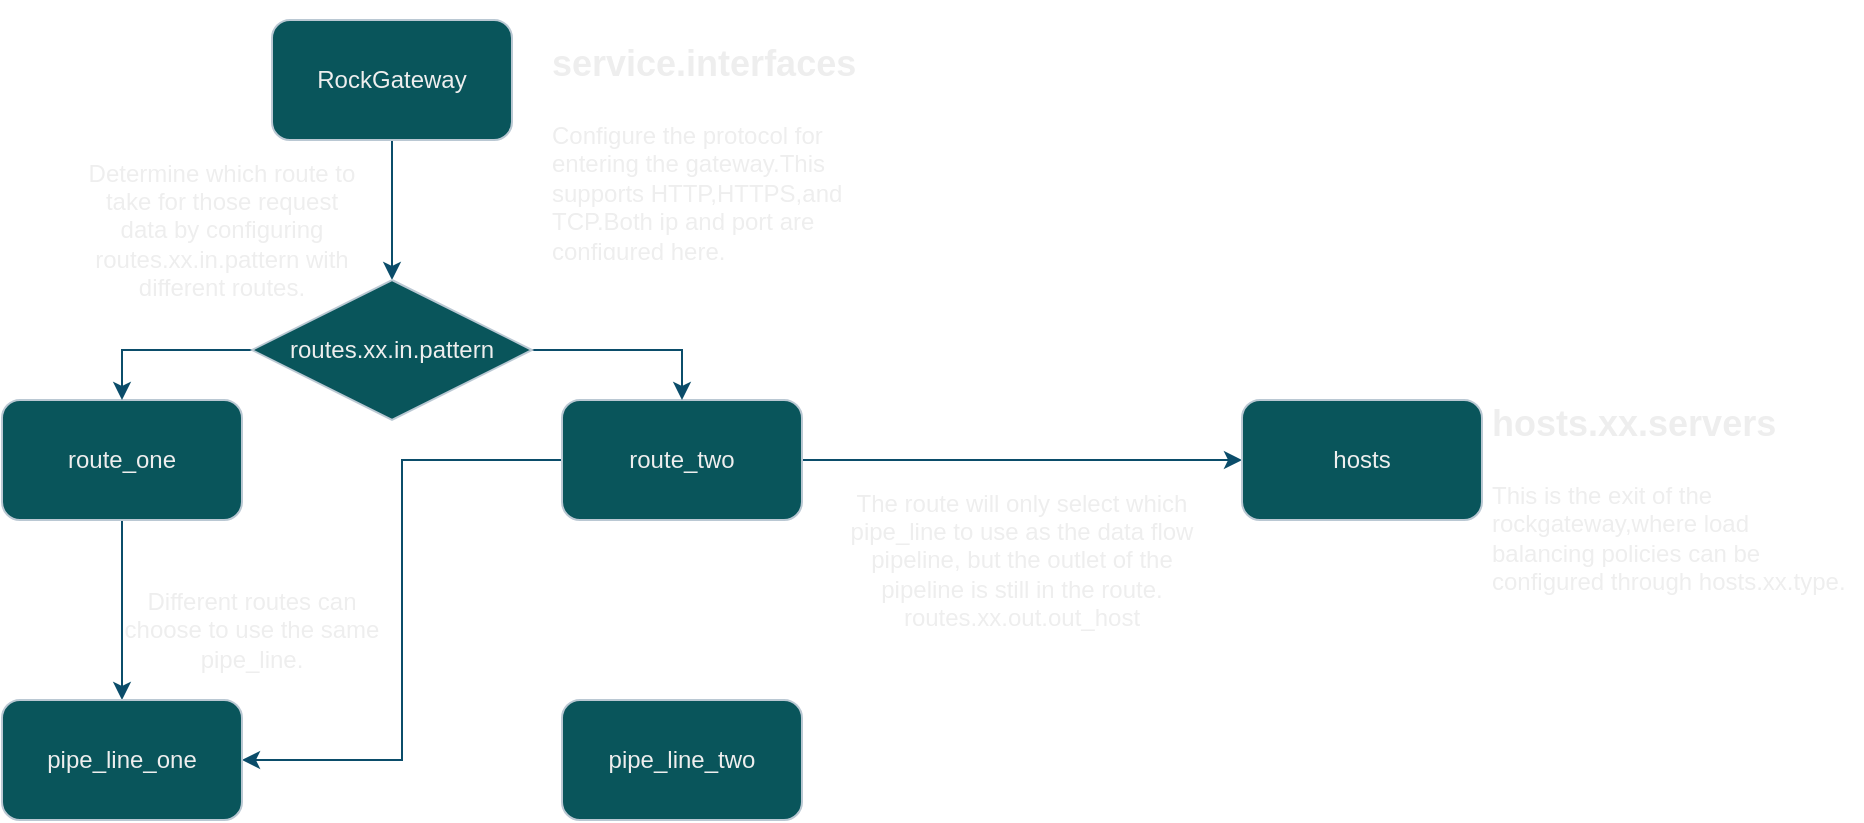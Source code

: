 <mxfile version="24.0.4" type="device">
  <diagram name="1" id="it9HISIvgcf41gyp9SlQ">
    <mxGraphModel dx="1194" dy="759" grid="1" gridSize="10" guides="1" tooltips="1" connect="1" arrows="1" fold="1" page="1" pageScale="1" pageWidth="3300" pageHeight="4681" math="0" shadow="0">
      <root>
        <mxCell id="0" />
        <mxCell id="1" parent="0" />
        <mxCell id="RU8gNQ6vn65HF9KdUb3n-8" value="" style="edgeStyle=orthogonalEdgeStyle;rounded=0;orthogonalLoop=1;jettySize=auto;html=1;labelBackgroundColor=none;strokeColor=#0B4D6A;fontColor=default;" parent="1" source="RU8gNQ6vn65HF9KdUb3n-1" target="RU8gNQ6vn65HF9KdUb3n-7" edge="1">
          <mxGeometry relative="1" as="geometry" />
        </mxCell>
        <mxCell id="RU8gNQ6vn65HF9KdUb3n-1" value="RockGateway" style="rounded=1;whiteSpace=wrap;html=1;labelBackgroundColor=none;fillColor=#09555B;strokeColor=#BAC8D3;fontColor=#EEEEEE;" parent="1" vertex="1">
          <mxGeometry x="315" y="150" width="120" height="60" as="geometry" />
        </mxCell>
        <mxCell id="RU8gNQ6vn65HF9KdUb3n-2" value="&lt;h1&gt;&lt;font style=&quot;font-size: 18px;&quot;&gt;service.interfaces&lt;/font&gt;&lt;/h1&gt;&lt;p&gt;Configure the protocol for entering the gateway.This supports HTTP,HTTPS,and TCP.Both ip and port are configured here.&lt;/p&gt;" style="text;html=1;strokeColor=none;fillColor=none;spacing=5;spacingTop=-20;whiteSpace=wrap;overflow=hidden;rounded=0;labelBackgroundColor=none;fontColor=#EEEEEE;" parent="1" vertex="1">
          <mxGeometry x="450" y="150" width="190" height="120" as="geometry" />
        </mxCell>
        <mxCell id="RU8gNQ6vn65HF9KdUb3n-14" value="" style="edgeStyle=orthogonalEdgeStyle;rounded=0;orthogonalLoop=1;jettySize=auto;html=1;labelBackgroundColor=none;strokeColor=#0B4D6A;fontColor=default;" parent="1" source="RU8gNQ6vn65HF9KdUb3n-4" target="RU8gNQ6vn65HF9KdUb3n-12" edge="1">
          <mxGeometry relative="1" as="geometry" />
        </mxCell>
        <mxCell id="RU8gNQ6vn65HF9KdUb3n-4" value="route_one" style="rounded=1;whiteSpace=wrap;html=1;labelBackgroundColor=none;fillColor=#09555B;strokeColor=#BAC8D3;fontColor=#EEEEEE;" parent="1" vertex="1">
          <mxGeometry x="180" y="340" width="120" height="60" as="geometry" />
        </mxCell>
        <mxCell id="RU8gNQ6vn65HF9KdUb3n-15" value="" style="edgeStyle=orthogonalEdgeStyle;rounded=0;orthogonalLoop=1;jettySize=auto;html=1;entryX=1;entryY=0.5;entryDx=0;entryDy=0;labelBackgroundColor=none;strokeColor=#0B4D6A;fontColor=default;" parent="1" source="RU8gNQ6vn65HF9KdUb3n-5" target="RU8gNQ6vn65HF9KdUb3n-12" edge="1">
          <mxGeometry relative="1" as="geometry" />
        </mxCell>
        <mxCell id="RU8gNQ6vn65HF9KdUb3n-19" value="" style="edgeStyle=orthogonalEdgeStyle;rounded=0;orthogonalLoop=1;jettySize=auto;html=1;labelBackgroundColor=none;strokeColor=#0B4D6A;fontColor=default;" parent="1" source="RU8gNQ6vn65HF9KdUb3n-5" target="RU8gNQ6vn65HF9KdUb3n-17" edge="1">
          <mxGeometry relative="1" as="geometry" />
        </mxCell>
        <mxCell id="RU8gNQ6vn65HF9KdUb3n-5" value="route_two" style="rounded=1;whiteSpace=wrap;html=1;labelBackgroundColor=none;fillColor=#09555B;strokeColor=#BAC8D3;fontColor=#EEEEEE;" parent="1" vertex="1">
          <mxGeometry x="460" y="340" width="120" height="60" as="geometry" />
        </mxCell>
        <mxCell id="RU8gNQ6vn65HF9KdUb3n-9" value="" style="edgeStyle=orthogonalEdgeStyle;rounded=0;orthogonalLoop=1;jettySize=auto;html=1;entryX=0.5;entryY=0;entryDx=0;entryDy=0;labelBackgroundColor=none;strokeColor=#0B4D6A;fontColor=default;" parent="1" source="RU8gNQ6vn65HF9KdUb3n-7" target="RU8gNQ6vn65HF9KdUb3n-4" edge="1">
          <mxGeometry relative="1" as="geometry" />
        </mxCell>
        <mxCell id="RU8gNQ6vn65HF9KdUb3n-10" value="" style="edgeStyle=orthogonalEdgeStyle;rounded=0;orthogonalLoop=1;jettySize=auto;html=1;entryX=0.5;entryY=0;entryDx=0;entryDy=0;labelBackgroundColor=none;strokeColor=#0B4D6A;fontColor=default;" parent="1" source="RU8gNQ6vn65HF9KdUb3n-7" target="RU8gNQ6vn65HF9KdUb3n-5" edge="1">
          <mxGeometry relative="1" as="geometry" />
        </mxCell>
        <mxCell id="RU8gNQ6vn65HF9KdUb3n-7" value="routes.xx.in.pattern" style="rhombus;whiteSpace=wrap;html=1;labelBackgroundColor=none;fillColor=#09555B;strokeColor=#BAC8D3;fontColor=#EEEEEE;" parent="1" vertex="1">
          <mxGeometry x="305" y="280" width="140" height="70" as="geometry" />
        </mxCell>
        <mxCell id="RU8gNQ6vn65HF9KdUb3n-11" value="Determine which route to take for those request data by configuring routes.xx.in.pattern with different routes." style="text;html=1;strokeColor=none;fillColor=none;align=center;verticalAlign=middle;whiteSpace=wrap;rounded=0;labelBackgroundColor=none;fontColor=#EEEEEE;" parent="1" vertex="1">
          <mxGeometry x="220" y="220" width="140" height="70" as="geometry" />
        </mxCell>
        <mxCell id="RU8gNQ6vn65HF9KdUb3n-12" value="pipe_line_one" style="rounded=1;whiteSpace=wrap;html=1;labelBackgroundColor=none;fillColor=#09555B;strokeColor=#BAC8D3;fontColor=#EEEEEE;" parent="1" vertex="1">
          <mxGeometry x="180" y="490" width="120" height="60" as="geometry" />
        </mxCell>
        <mxCell id="RU8gNQ6vn65HF9KdUb3n-13" value="pipe_line_two" style="rounded=1;whiteSpace=wrap;html=1;labelBackgroundColor=none;fillColor=#09555B;strokeColor=#BAC8D3;fontColor=#EEEEEE;" parent="1" vertex="1">
          <mxGeometry x="460" y="490" width="120" height="60" as="geometry" />
        </mxCell>
        <mxCell id="RU8gNQ6vn65HF9KdUb3n-16" value="Different routes can choose to use the same pipe_line." style="text;html=1;strokeColor=none;fillColor=none;align=center;verticalAlign=middle;whiteSpace=wrap;rounded=0;labelBackgroundColor=none;fontColor=#EEEEEE;" parent="1" vertex="1">
          <mxGeometry x="240" y="430" width="130" height="50" as="geometry" />
        </mxCell>
        <mxCell id="RU8gNQ6vn65HF9KdUb3n-17" value="hosts" style="rounded=1;whiteSpace=wrap;html=1;labelBackgroundColor=none;fillColor=#09555B;strokeColor=#BAC8D3;fontColor=#EEEEEE;" parent="1" vertex="1">
          <mxGeometry x="800" y="340" width="120" height="60" as="geometry" />
        </mxCell>
        <mxCell id="RU8gNQ6vn65HF9KdUb3n-18" value="&lt;h1&gt;&lt;font style=&quot;font-size: 18px;&quot;&gt;hosts.xx.servers&lt;/font&gt;&lt;/h1&gt;&lt;p&gt;This is the exit of the rockgateway,where load balancing policies can be configured through hosts.xx.type.&lt;/p&gt;" style="text;html=1;strokeColor=none;fillColor=none;spacing=5;spacingTop=-20;whiteSpace=wrap;overflow=hidden;rounded=0;labelBackgroundColor=none;fontColor=#EEEEEE;" parent="1" vertex="1">
          <mxGeometry x="920" y="330" width="190" height="120" as="geometry" />
        </mxCell>
        <mxCell id="RU8gNQ6vn65HF9KdUb3n-20" value="The route will only select which pipe_line to use as the data flow pipeline, but the outlet of the pipeline is still in the route. routes.xx.out.out_host" style="text;html=1;strokeColor=none;fillColor=none;align=center;verticalAlign=middle;whiteSpace=wrap;rounded=0;labelBackgroundColor=none;fontColor=#EEEEEE;" parent="1" vertex="1">
          <mxGeometry x="600" y="370" width="180" height="100" as="geometry" />
        </mxCell>
      </root>
    </mxGraphModel>
  </diagram>
</mxfile>
